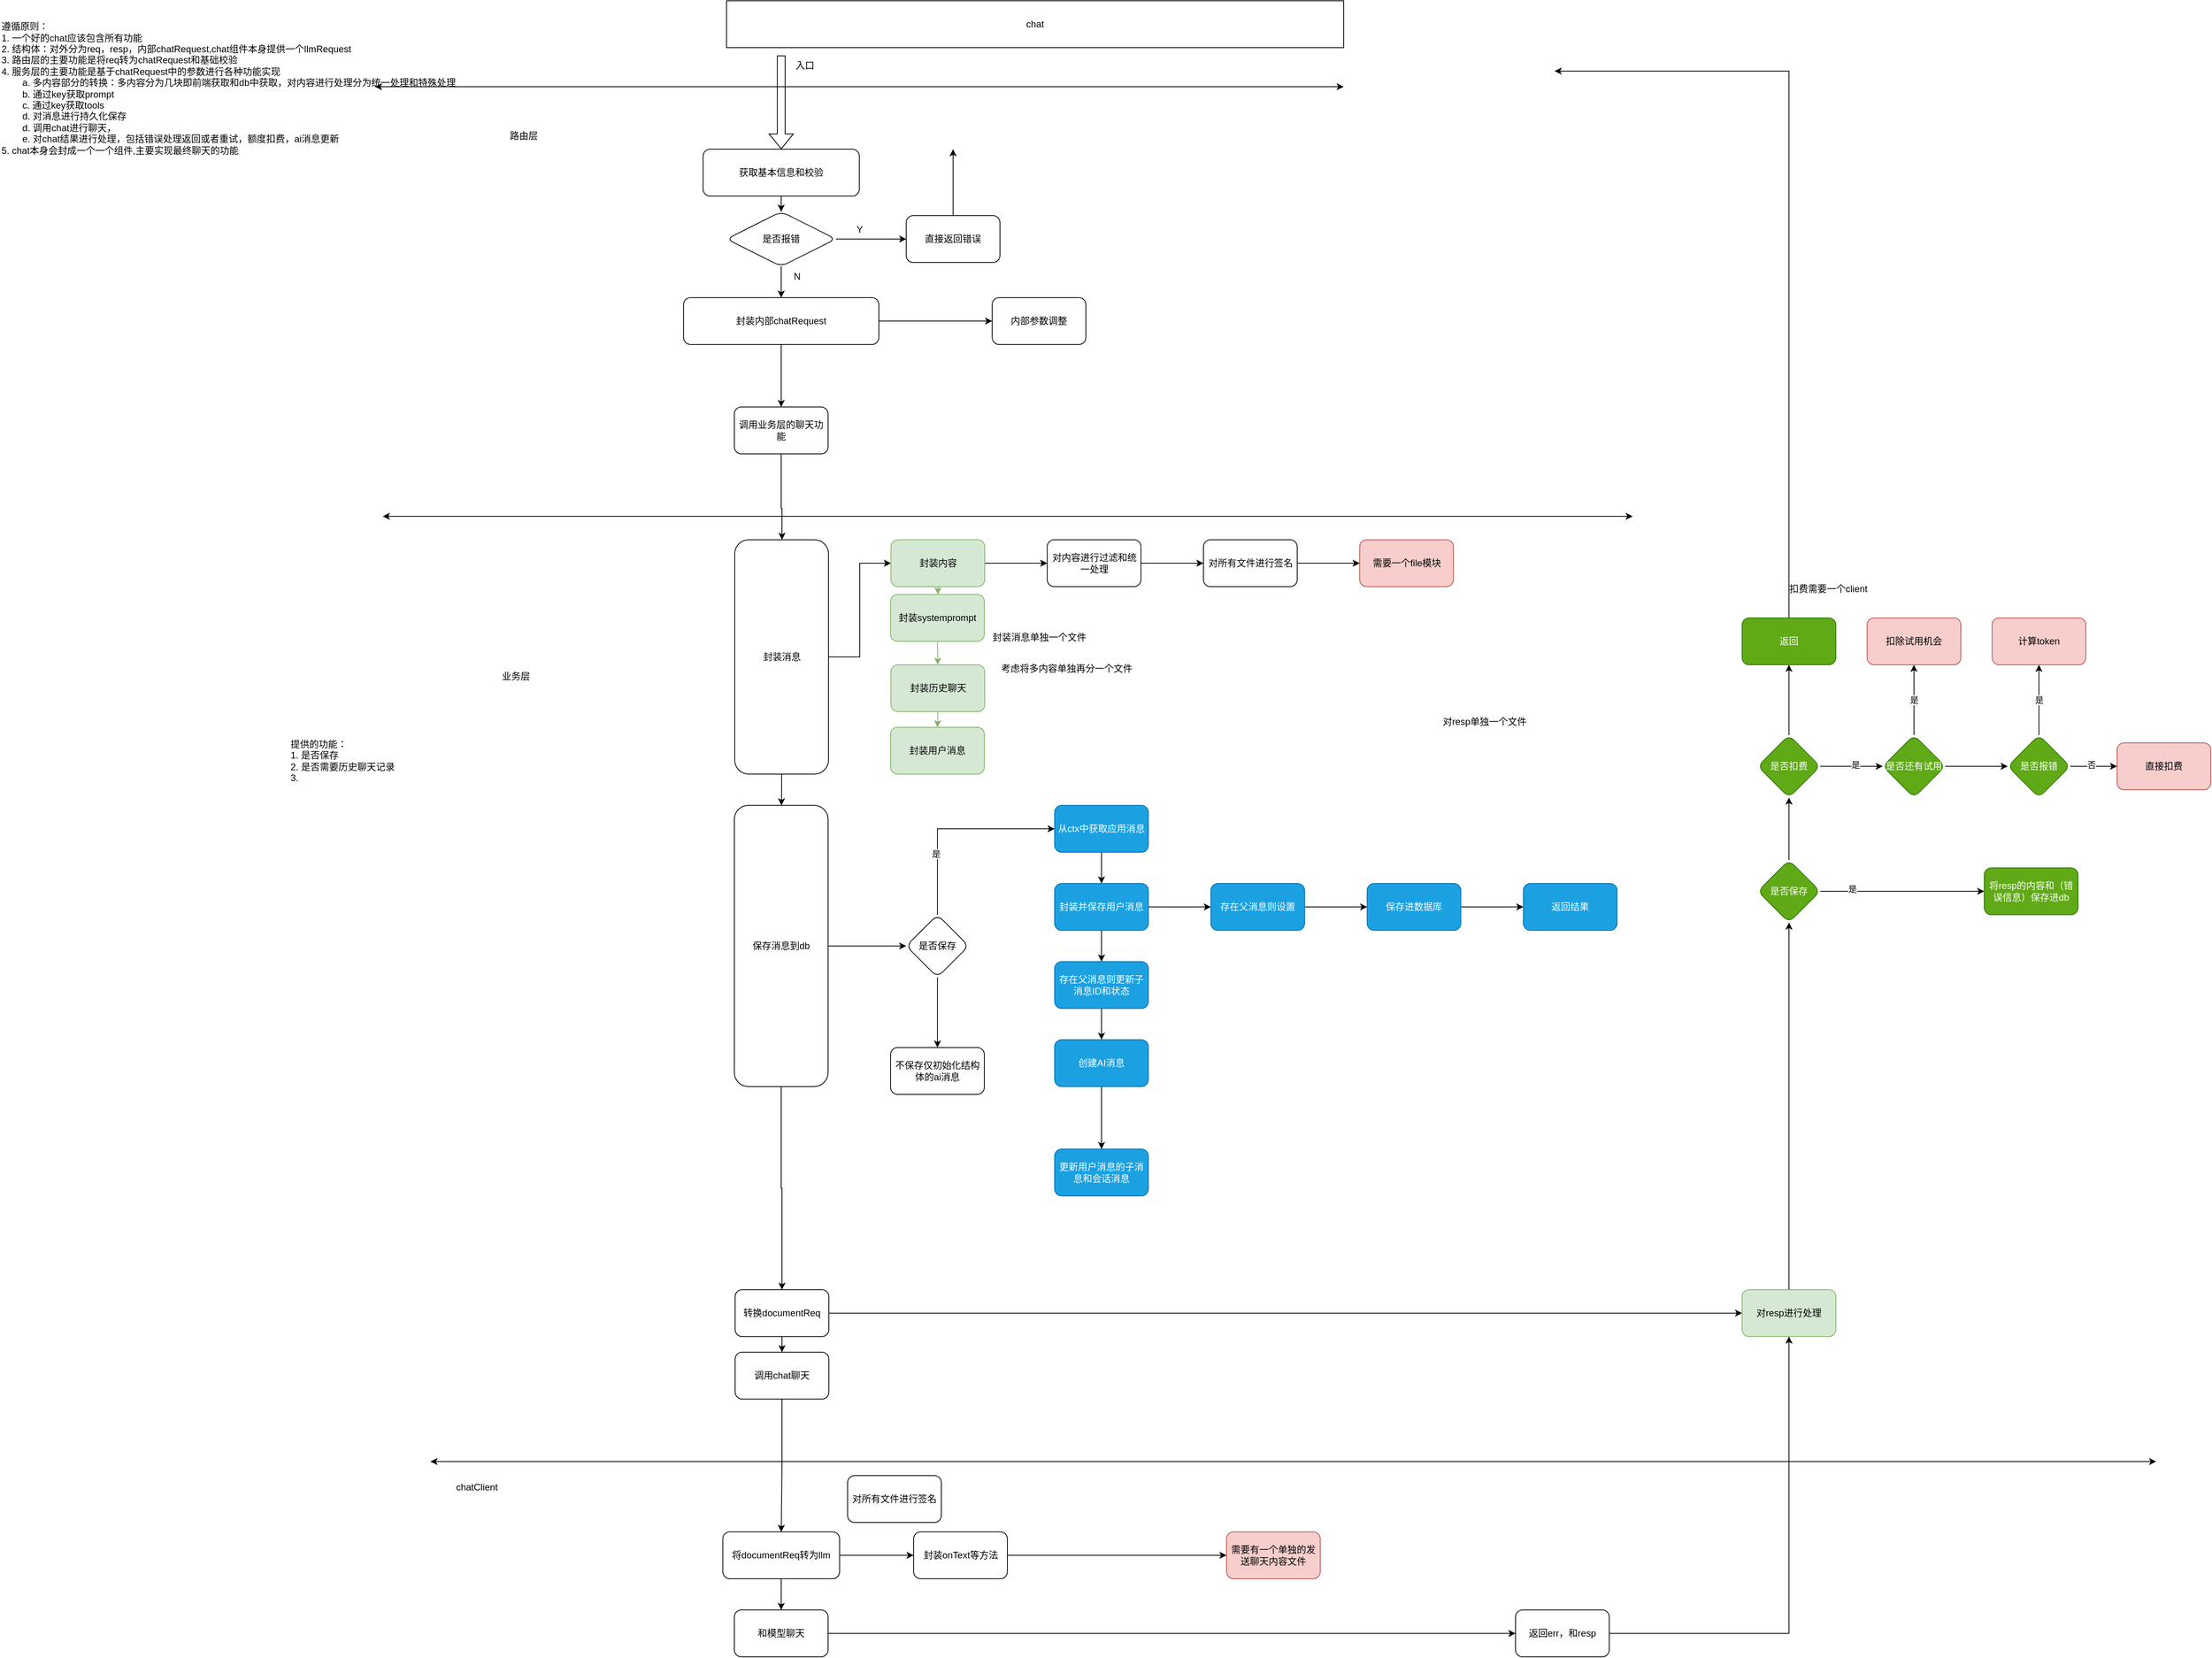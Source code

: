 <mxfile version="27.1.6">
  <diagram id="C5RBs43oDa-KdzZeNtuy" name="Page-1">
    <mxGraphModel dx="2852" dy="811" grid="1" gridSize="10" guides="1" tooltips="1" connect="1" arrows="1" fold="1" page="1" pageScale="1" pageWidth="827" pageHeight="1169" math="0" shadow="0">
      <root>
        <mxCell id="WIyWlLk6GJQsqaUBKTNV-0" />
        <mxCell id="WIyWlLk6GJQsqaUBKTNV-1" parent="WIyWlLk6GJQsqaUBKTNV-0" />
        <mxCell id="LP8oODeriV-j-1VuSuoN-0" value="chat" style="rounded=0;whiteSpace=wrap;html=1;" vertex="1" parent="WIyWlLk6GJQsqaUBKTNV-1">
          <mxGeometry x="20" y="130" width="790" height="60" as="geometry" />
        </mxCell>
        <mxCell id="LP8oODeriV-j-1VuSuoN-3" value="" style="shape=flexArrow;endArrow=classic;html=1;rounded=0;" edge="1" parent="WIyWlLk6GJQsqaUBKTNV-1">
          <mxGeometry width="50" height="50" relative="1" as="geometry">
            <mxPoint x="90" y="200" as="sourcePoint" />
            <mxPoint x="90" y="320" as="targetPoint" />
          </mxGeometry>
        </mxCell>
        <mxCell id="LP8oODeriV-j-1VuSuoN-4" value="" style="endArrow=classic;startArrow=classic;html=1;rounded=0;" edge="1" parent="WIyWlLk6GJQsqaUBKTNV-1">
          <mxGeometry width="50" height="50" relative="1" as="geometry">
            <mxPoint x="-430" y="240" as="sourcePoint" />
            <mxPoint x="810" y="240" as="targetPoint" />
            <Array as="points">
              <mxPoint x="420" y="240" />
            </Array>
          </mxGeometry>
        </mxCell>
        <mxCell id="LP8oODeriV-j-1VuSuoN-17" value="" style="edgeStyle=orthogonalEdgeStyle;rounded=0;orthogonalLoop=1;jettySize=auto;html=1;" edge="1" parent="WIyWlLk6GJQsqaUBKTNV-1" source="LP8oODeriV-j-1VuSuoN-5" target="LP8oODeriV-j-1VuSuoN-16">
          <mxGeometry relative="1" as="geometry" />
        </mxCell>
        <mxCell id="LP8oODeriV-j-1VuSuoN-5" value="获取基本信息和校验" style="rounded=1;whiteSpace=wrap;html=1;" vertex="1" parent="WIyWlLk6GJQsqaUBKTNV-1">
          <mxGeometry x="-10" y="320" width="200" height="60" as="geometry" />
        </mxCell>
        <mxCell id="LP8oODeriV-j-1VuSuoN-7" value="入口" style="text;html=1;align=center;verticalAlign=middle;resizable=0;points=[];autosize=1;strokeColor=none;fillColor=none;" vertex="1" parent="WIyWlLk6GJQsqaUBKTNV-1">
          <mxGeometry x="95" y="198" width="50" height="30" as="geometry" />
        </mxCell>
        <mxCell id="LP8oODeriV-j-1VuSuoN-8" value="路由层" style="text;html=1;align=center;verticalAlign=middle;resizable=0;points=[];autosize=1;strokeColor=none;fillColor=none;" vertex="1" parent="WIyWlLk6GJQsqaUBKTNV-1">
          <mxGeometry x="-270" y="288" width="60" height="30" as="geometry" />
        </mxCell>
        <mxCell id="LP8oODeriV-j-1VuSuoN-9" value="" style="endArrow=classic;startArrow=classic;html=1;rounded=0;" edge="1" parent="WIyWlLk6GJQsqaUBKTNV-1">
          <mxGeometry width="50" height="50" relative="1" as="geometry">
            <mxPoint x="-420" y="790" as="sourcePoint" />
            <mxPoint x="1180" y="790" as="targetPoint" />
            <Array as="points">
              <mxPoint x="790" y="790" />
            </Array>
          </mxGeometry>
        </mxCell>
        <mxCell id="LP8oODeriV-j-1VuSuoN-10" value="业务层" style="text;html=1;align=center;verticalAlign=middle;resizable=0;points=[];autosize=1;strokeColor=none;fillColor=none;" vertex="1" parent="WIyWlLk6GJQsqaUBKTNV-1">
          <mxGeometry x="-280" y="980" width="60" height="30" as="geometry" />
        </mxCell>
        <mxCell id="LP8oODeriV-j-1VuSuoN-11" value="遵循原则：&lt;div&gt;1. 一个好的chat应该包含所有功能&lt;/div&gt;&lt;div&gt;2. 结构体：对外分为req，resp，内部chatRequest,chat组件本身提供一个llmRequest&lt;/div&gt;&lt;div&gt;3. 路由层的主要功能是将req转为&lt;span style=&quot;background-color: transparent; color: light-dark(rgb(0, 0, 0), rgb(255, 255, 255));&quot;&gt;chatRequest和基础校验&lt;/span&gt;&lt;/div&gt;&lt;div&gt;&lt;span style=&quot;background-color: transparent; color: light-dark(rgb(0, 0, 0), rgb(255, 255, 255));&quot;&gt;4. 服务层的主要功能是基于&lt;/span&gt;&lt;span style=&quot;background-color: transparent; color: light-dark(rgb(0, 0, 0), rgb(255, 255, 255));&quot;&gt;chatRequest中的参数进行各种功能实现&lt;/span&gt;&lt;/div&gt;&lt;div&gt;&lt;span style=&quot;background-color: transparent; color: light-dark(rgb(0, 0, 0), rgb(255, 255, 255));&quot;&gt;&lt;span style=&quot;white-space: pre;&quot;&gt;&#x9;&lt;/span&gt;a. 多内容部分的转换：多内容分为几块即前端获取和db中获取，对内容进行处理分为统一处理和特殊处理&lt;br&gt;&lt;/span&gt;&lt;/div&gt;&lt;div&gt;&lt;span style=&quot;background-color: transparent; color: light-dark(rgb(0, 0, 0), rgb(255, 255, 255));&quot;&gt;&lt;span style=&quot;white-space: pre;&quot;&gt;&#x9;&lt;/span&gt;b. 通过key获取prompt&lt;/span&gt;&lt;/div&gt;&lt;div&gt;&lt;span style=&quot;background-color: transparent; color: light-dark(rgb(0, 0, 0), rgb(255, 255, 255));&quot;&gt;&lt;span style=&quot;white-space: pre;&quot;&gt;&lt;span style=&quot;white-space: pre;&quot;&gt;&#x9;&lt;/span&gt;c. 通过key获取tools&lt;/span&gt;&lt;/span&gt;&lt;/div&gt;&lt;div&gt;&lt;span style=&quot;background-color: transparent; color: light-dark(rgb(0, 0, 0), rgb(255, 255, 255));&quot;&gt;&lt;span style=&quot;white-space: pre;&quot;&gt;&lt;span style=&quot;white-space: pre;&quot;&gt;&#x9;&lt;/span&gt;d. 对消息进行持久化保存&lt;br&gt;&lt;/span&gt;&lt;/span&gt;&lt;/div&gt;&lt;div&gt;&lt;span style=&quot;background-color: transparent; color: light-dark(rgb(0, 0, 0), rgb(255, 255, 255));&quot;&gt;&lt;span style=&quot;white-space: pre;&quot;&gt;&lt;span style=&quot;white-space: pre;&quot;&gt;&#x9;&lt;/span&gt;d. 调用chat进行聊天，&lt;br&gt;&lt;/span&gt;&lt;span style=&quot;white-space: pre;&quot;&gt;&#x9;&lt;/span&gt;e. 对chat结果进行处理，包括错误处理返回或者重试，额度扣费，ai消息更新&lt;br&gt;&lt;/span&gt;&lt;/div&gt;&lt;div&gt;&lt;span style=&quot;background-color: transparent; color: light-dark(rgb(0, 0, 0), rgb(255, 255, 255));&quot;&gt;5.&amp;nbsp;&lt;/span&gt;&lt;span style=&quot;background-color: transparent; color: light-dark(rgb(0, 0, 0), rgb(255, 255, 255));&quot;&gt;chat本身会封成一个一个组件,主要实现最终聊天的功能&lt;/span&gt;&lt;/div&gt;&lt;div&gt;&lt;span style=&quot;background-color: transparent; color: light-dark(rgb(0, 0, 0), rgb(255, 255, 255));&quot;&gt;&lt;span style=&quot;white-space: pre;&quot;&gt;&#x9;&lt;/span&gt;&lt;br&gt;&lt;/span&gt;&lt;/div&gt;&lt;div&gt;&lt;span style=&quot;background-color: transparent; color: light-dark(rgb(0, 0, 0), rgb(255, 255, 255));&quot;&gt;&lt;br&gt;&lt;/span&gt;&lt;/div&gt;&lt;div&gt;&lt;span style=&quot;background-color: transparent; color: light-dark(rgb(0, 0, 0), rgb(255, 255, 255));&quot;&gt;&lt;br&gt;&lt;/span&gt;&lt;/div&gt;&lt;div&gt;&lt;span style=&quot;background-color: transparent; color: light-dark(rgb(0, 0, 0), rgb(255, 255, 255));&quot;&gt;&lt;br&gt;&lt;/span&gt;&lt;/div&gt;&lt;div&gt;&lt;span style=&quot;background-color: transparent; color: light-dark(rgb(0, 0, 0), rgb(255, 255, 255));&quot;&gt;&lt;br&gt;&lt;/span&gt;&lt;/div&gt;&lt;div&gt;&lt;span style=&quot;background-color: transparent; color: light-dark(rgb(0, 0, 0), rgb(255, 255, 255));&quot;&gt;&lt;br&gt;&lt;/span&gt;&lt;/div&gt;&lt;div&gt;&lt;br&gt;&lt;/div&gt;&lt;div&gt;&lt;br&gt;&lt;/div&gt;&lt;div&gt;&lt;br&gt;&lt;/div&gt;&lt;div&gt;&lt;br&gt;&lt;/div&gt;&lt;div&gt;&lt;br&gt;&lt;/div&gt;&lt;div&gt;&lt;br&gt;&lt;/div&gt;&lt;div&gt;&lt;br&gt;&lt;/div&gt;&lt;div&gt;&lt;br&gt;&lt;/div&gt;&lt;div&gt;&lt;br&gt;&lt;/div&gt;" style="text;html=1;align=left;verticalAlign=middle;resizable=0;points=[];autosize=1;strokeColor=none;fillColor=none;" vertex="1" parent="WIyWlLk6GJQsqaUBKTNV-1">
          <mxGeometry x="-910" y="150" width="600" height="400" as="geometry" />
        </mxCell>
        <mxCell id="LP8oODeriV-j-1VuSuoN-27" value="" style="edgeStyle=orthogonalEdgeStyle;rounded=0;orthogonalLoop=1;jettySize=auto;html=1;" edge="1" parent="WIyWlLk6GJQsqaUBKTNV-1" source="LP8oODeriV-j-1VuSuoN-12" target="LP8oODeriV-j-1VuSuoN-26">
          <mxGeometry relative="1" as="geometry" />
        </mxCell>
        <mxCell id="LP8oODeriV-j-1VuSuoN-168" value="" style="edgeStyle=orthogonalEdgeStyle;rounded=0;orthogonalLoop=1;jettySize=auto;html=1;" edge="1" parent="WIyWlLk6GJQsqaUBKTNV-1" source="LP8oODeriV-j-1VuSuoN-12" target="LP8oODeriV-j-1VuSuoN-167">
          <mxGeometry relative="1" as="geometry" />
        </mxCell>
        <mxCell id="LP8oODeriV-j-1VuSuoN-12" value="封装&lt;span style=&quot;text-align: left; text-wrap-mode: nowrap;&quot;&gt;内部chatRequest&lt;/span&gt;" style="whiteSpace=wrap;html=1;rounded=1;" vertex="1" parent="WIyWlLk6GJQsqaUBKTNV-1">
          <mxGeometry x="-35" y="510" width="250" height="60" as="geometry" />
        </mxCell>
        <mxCell id="LP8oODeriV-j-1VuSuoN-18" value="" style="edgeStyle=orthogonalEdgeStyle;rounded=0;orthogonalLoop=1;jettySize=auto;html=1;" edge="1" parent="WIyWlLk6GJQsqaUBKTNV-1" source="LP8oODeriV-j-1VuSuoN-16" target="LP8oODeriV-j-1VuSuoN-12">
          <mxGeometry relative="1" as="geometry" />
        </mxCell>
        <mxCell id="LP8oODeriV-j-1VuSuoN-21" value="" style="edgeStyle=orthogonalEdgeStyle;rounded=0;orthogonalLoop=1;jettySize=auto;html=1;" edge="1" parent="WIyWlLk6GJQsqaUBKTNV-1" source="LP8oODeriV-j-1VuSuoN-16" target="LP8oODeriV-j-1VuSuoN-20">
          <mxGeometry relative="1" as="geometry" />
        </mxCell>
        <mxCell id="LP8oODeriV-j-1VuSuoN-16" value="是否报错" style="rhombus;whiteSpace=wrap;html=1;rounded=1;" vertex="1" parent="WIyWlLk6GJQsqaUBKTNV-1">
          <mxGeometry x="20" y="400" width="140" height="70" as="geometry" />
        </mxCell>
        <mxCell id="LP8oODeriV-j-1VuSuoN-19" value="N" style="text;html=1;align=center;verticalAlign=middle;resizable=0;points=[];autosize=1;strokeColor=none;fillColor=none;" vertex="1" parent="WIyWlLk6GJQsqaUBKTNV-1">
          <mxGeometry x="95" y="468" width="30" height="30" as="geometry" />
        </mxCell>
        <mxCell id="LP8oODeriV-j-1VuSuoN-24" style="edgeStyle=orthogonalEdgeStyle;rounded=0;orthogonalLoop=1;jettySize=auto;html=1;exitX=0.5;exitY=0;exitDx=0;exitDy=0;" edge="1" parent="WIyWlLk6GJQsqaUBKTNV-1" source="LP8oODeriV-j-1VuSuoN-20">
          <mxGeometry relative="1" as="geometry">
            <mxPoint x="310" y="320" as="targetPoint" />
          </mxGeometry>
        </mxCell>
        <mxCell id="LP8oODeriV-j-1VuSuoN-20" value="直接返回错误" style="whiteSpace=wrap;html=1;rounded=1;" vertex="1" parent="WIyWlLk6GJQsqaUBKTNV-1">
          <mxGeometry x="250" y="405" width="120" height="60" as="geometry" />
        </mxCell>
        <mxCell id="LP8oODeriV-j-1VuSuoN-22" value="Y" style="text;html=1;align=center;verticalAlign=middle;resizable=0;points=[];autosize=1;strokeColor=none;fillColor=none;" vertex="1" parent="WIyWlLk6GJQsqaUBKTNV-1">
          <mxGeometry x="175" y="408" width="30" height="30" as="geometry" />
        </mxCell>
        <mxCell id="LP8oODeriV-j-1VuSuoN-28" style="edgeStyle=orthogonalEdgeStyle;rounded=0;orthogonalLoop=1;jettySize=auto;html=1;exitX=0.5;exitY=1;exitDx=0;exitDy=0;" edge="1" parent="WIyWlLk6GJQsqaUBKTNV-1" source="LP8oODeriV-j-1VuSuoN-26">
          <mxGeometry relative="1" as="geometry">
            <mxPoint x="91" y="820" as="targetPoint" />
            <Array as="points">
              <mxPoint x="90" y="780" />
              <mxPoint x="91" y="780" />
            </Array>
          </mxGeometry>
        </mxCell>
        <mxCell id="LP8oODeriV-j-1VuSuoN-26" value="调用业务层的聊天功能" style="whiteSpace=wrap;html=1;rounded=1;" vertex="1" parent="WIyWlLk6GJQsqaUBKTNV-1">
          <mxGeometry x="30" y="650" width="120" height="60" as="geometry" />
        </mxCell>
        <mxCell id="LP8oODeriV-j-1VuSuoN-49" value="" style="edgeStyle=orthogonalEdgeStyle;rounded=0;orthogonalLoop=1;jettySize=auto;html=1;" edge="1" parent="WIyWlLk6GJQsqaUBKTNV-1" source="LP8oODeriV-j-1VuSuoN-29" target="LP8oODeriV-j-1VuSuoN-48">
          <mxGeometry relative="1" as="geometry" />
        </mxCell>
        <mxCell id="LP8oODeriV-j-1VuSuoN-77" style="edgeStyle=orthogonalEdgeStyle;rounded=0;orthogonalLoop=1;jettySize=auto;html=1;exitX=0.5;exitY=1;exitDx=0;exitDy=0;" edge="1" parent="WIyWlLk6GJQsqaUBKTNV-1" source="LP8oODeriV-j-1VuSuoN-29">
          <mxGeometry relative="1" as="geometry">
            <mxPoint x="90.333" y="1160" as="targetPoint" />
          </mxGeometry>
        </mxCell>
        <mxCell id="LP8oODeriV-j-1VuSuoN-29" value="封装消息" style="rounded=1;whiteSpace=wrap;html=1;" vertex="1" parent="WIyWlLk6GJQsqaUBKTNV-1">
          <mxGeometry x="30.5" y="820" width="120" height="300" as="geometry" />
        </mxCell>
        <mxCell id="LP8oODeriV-j-1VuSuoN-33" value="封装用户消息" style="whiteSpace=wrap;html=1;rounded=1;fillColor=#d5e8d4;strokeColor=#82b366;" vertex="1" parent="WIyWlLk6GJQsqaUBKTNV-1">
          <mxGeometry x="230.0" y="1060.0" width="120" height="60" as="geometry" />
        </mxCell>
        <mxCell id="LP8oODeriV-j-1VuSuoN-52" style="edgeStyle=orthogonalEdgeStyle;rounded=0;orthogonalLoop=1;jettySize=auto;html=1;exitX=0.5;exitY=1;exitDx=0;exitDy=0;entryX=0.5;entryY=0;entryDx=0;entryDy=0;fillColor=#d5e8d4;strokeColor=#82b366;" edge="1" parent="WIyWlLk6GJQsqaUBKTNV-1" source="LP8oODeriV-j-1VuSuoN-39" target="LP8oODeriV-j-1VuSuoN-31">
          <mxGeometry relative="1" as="geometry" />
        </mxCell>
        <mxCell id="LP8oODeriV-j-1VuSuoN-39" value="封装systemprompt" style="whiteSpace=wrap;html=1;rounded=1;fillColor=#d5e8d4;strokeColor=#82b366;" vertex="1" parent="WIyWlLk6GJQsqaUBKTNV-1">
          <mxGeometry x="230.0" y="890.0" width="120" height="60" as="geometry" />
        </mxCell>
        <mxCell id="LP8oODeriV-j-1VuSuoN-51" style="edgeStyle=orthogonalEdgeStyle;rounded=0;orthogonalLoop=1;jettySize=auto;html=1;exitX=0.5;exitY=1;exitDx=0;exitDy=0;entryX=0.5;entryY=0;entryDx=0;entryDy=0;fillColor=#d5e8d4;strokeColor=#82b366;" edge="1" parent="WIyWlLk6GJQsqaUBKTNV-1" source="LP8oODeriV-j-1VuSuoN-31" target="LP8oODeriV-j-1VuSuoN-33">
          <mxGeometry relative="1" as="geometry" />
        </mxCell>
        <mxCell id="LP8oODeriV-j-1VuSuoN-31" value="封装历史聊天" style="whiteSpace=wrap;html=1;rounded=1;fillColor=#d5e8d4;strokeColor=#82b366;" vertex="1" parent="WIyWlLk6GJQsqaUBKTNV-1">
          <mxGeometry x="230.5" y="980.0" width="120" height="60" as="geometry" />
        </mxCell>
        <mxCell id="LP8oODeriV-j-1VuSuoN-55" value="" style="edgeStyle=orthogonalEdgeStyle;rounded=0;orthogonalLoop=1;jettySize=auto;html=1;" edge="1" parent="WIyWlLk6GJQsqaUBKTNV-1" source="LP8oODeriV-j-1VuSuoN-48" target="LP8oODeriV-j-1VuSuoN-54">
          <mxGeometry relative="1" as="geometry" />
        </mxCell>
        <mxCell id="LP8oODeriV-j-1VuSuoN-58" style="edgeStyle=orthogonalEdgeStyle;rounded=0;orthogonalLoop=1;jettySize=auto;html=1;exitX=0.5;exitY=1;exitDx=0;exitDy=0;fillColor=#d5e8d4;strokeColor=#82b366;" edge="1" parent="WIyWlLk6GJQsqaUBKTNV-1" source="LP8oODeriV-j-1VuSuoN-48">
          <mxGeometry relative="1" as="geometry">
            <mxPoint x="290.842" y="890" as="targetPoint" />
          </mxGeometry>
        </mxCell>
        <mxCell id="LP8oODeriV-j-1VuSuoN-48" value="封装内容" style="whiteSpace=wrap;html=1;rounded=1;fillColor=#d5e8d4;strokeColor=#82b366;" vertex="1" parent="WIyWlLk6GJQsqaUBKTNV-1">
          <mxGeometry x="230.5" y="820.0" width="120" height="60" as="geometry" />
        </mxCell>
        <mxCell id="LP8oODeriV-j-1VuSuoN-86" value="" style="edgeStyle=orthogonalEdgeStyle;rounded=0;orthogonalLoop=1;jettySize=auto;html=1;" edge="1" parent="WIyWlLk6GJQsqaUBKTNV-1" source="LP8oODeriV-j-1VuSuoN-54" target="LP8oODeriV-j-1VuSuoN-85">
          <mxGeometry relative="1" as="geometry" />
        </mxCell>
        <mxCell id="LP8oODeriV-j-1VuSuoN-54" value="对内容进行过滤和统一处理" style="whiteSpace=wrap;html=1;rounded=1;" vertex="1" parent="WIyWlLk6GJQsqaUBKTNV-1">
          <mxGeometry x="430.5" y="820.0" width="120" height="60" as="geometry" />
        </mxCell>
        <mxCell id="LP8oODeriV-j-1VuSuoN-72" value="" style="edgeStyle=orthogonalEdgeStyle;rounded=0;orthogonalLoop=1;jettySize=auto;html=1;" edge="1" parent="WIyWlLk6GJQsqaUBKTNV-1" source="LP8oODeriV-j-1VuSuoN-59" target="LP8oODeriV-j-1VuSuoN-71">
          <mxGeometry relative="1" as="geometry" />
        </mxCell>
        <mxCell id="LP8oODeriV-j-1VuSuoN-59" value="调用chat聊天" style="whiteSpace=wrap;html=1;rounded=1;" vertex="1" parent="WIyWlLk6GJQsqaUBKTNV-1">
          <mxGeometry x="31" y="1860" width="120" height="60" as="geometry" />
        </mxCell>
        <mxCell id="LP8oODeriV-j-1VuSuoN-61" value="" style="endArrow=classic;startArrow=classic;html=1;rounded=0;" edge="1" parent="WIyWlLk6GJQsqaUBKTNV-1">
          <mxGeometry width="50" height="50" relative="1" as="geometry">
            <mxPoint x="-359" y="2000" as="sourcePoint" />
            <mxPoint x="1850" y="2000" as="targetPoint" />
            <Array as="points">
              <mxPoint x="851" y="2000" />
            </Array>
          </mxGeometry>
        </mxCell>
        <mxCell id="LP8oODeriV-j-1VuSuoN-62" value="chatClient" style="text;html=1;align=center;verticalAlign=middle;resizable=0;points=[];autosize=1;strokeColor=none;fillColor=none;" vertex="1" parent="WIyWlLk6GJQsqaUBKTNV-1">
          <mxGeometry x="-340" y="2018" width="80" height="30" as="geometry" />
        </mxCell>
        <mxCell id="LP8oODeriV-j-1VuSuoN-69" style="edgeStyle=orthogonalEdgeStyle;rounded=0;orthogonalLoop=1;jettySize=auto;html=1;exitX=0.5;exitY=1;exitDx=0;exitDy=0;entryX=0.5;entryY=0;entryDx=0;entryDy=0;" edge="1" parent="WIyWlLk6GJQsqaUBKTNV-1" source="LP8oODeriV-j-1VuSuoN-63" target="LP8oODeriV-j-1VuSuoN-59">
          <mxGeometry relative="1" as="geometry" />
        </mxCell>
        <mxCell id="LP8oODeriV-j-1VuSuoN-144" style="edgeStyle=orthogonalEdgeStyle;rounded=0;orthogonalLoop=1;jettySize=auto;html=1;exitX=1;exitY=0.5;exitDx=0;exitDy=0;entryX=0;entryY=0.5;entryDx=0;entryDy=0;" edge="1" parent="WIyWlLk6GJQsqaUBKTNV-1" source="LP8oODeriV-j-1VuSuoN-63" target="LP8oODeriV-j-1VuSuoN-97">
          <mxGeometry relative="1" as="geometry" />
        </mxCell>
        <mxCell id="LP8oODeriV-j-1VuSuoN-63" value="转换documentReq" style="whiteSpace=wrap;html=1;rounded=1;" vertex="1" parent="WIyWlLk6GJQsqaUBKTNV-1">
          <mxGeometry x="31" y="1780" width="120" height="60" as="geometry" />
        </mxCell>
        <mxCell id="LP8oODeriV-j-1VuSuoN-73" style="edgeStyle=orthogonalEdgeStyle;rounded=0;orthogonalLoop=1;jettySize=auto;html=1;exitX=0.5;exitY=1;exitDx=0;exitDy=0;" edge="1" parent="WIyWlLk6GJQsqaUBKTNV-1" source="LP8oODeriV-j-1VuSuoN-71" target="LP8oODeriV-j-1VuSuoN-80">
          <mxGeometry relative="1" as="geometry">
            <mxPoint x="90" y="2220" as="targetPoint" />
          </mxGeometry>
        </mxCell>
        <mxCell id="LP8oODeriV-j-1VuSuoN-82" value="" style="edgeStyle=orthogonalEdgeStyle;rounded=0;orthogonalLoop=1;jettySize=auto;html=1;" edge="1" parent="WIyWlLk6GJQsqaUBKTNV-1" source="LP8oODeriV-j-1VuSuoN-71" target="LP8oODeriV-j-1VuSuoN-81">
          <mxGeometry relative="1" as="geometry" />
        </mxCell>
        <mxCell id="LP8oODeriV-j-1VuSuoN-71" value="将documentReq转为llm" style="whiteSpace=wrap;html=1;rounded=1;" vertex="1" parent="WIyWlLk6GJQsqaUBKTNV-1">
          <mxGeometry x="15.25" y="2090" width="149.5" height="60" as="geometry" />
        </mxCell>
        <mxCell id="LP8oODeriV-j-1VuSuoN-79" style="edgeStyle=orthogonalEdgeStyle;rounded=0;orthogonalLoop=1;jettySize=auto;html=1;exitX=0.5;exitY=1;exitDx=0;exitDy=0;" edge="1" parent="WIyWlLk6GJQsqaUBKTNV-1" source="LP8oODeriV-j-1VuSuoN-78" target="LP8oODeriV-j-1VuSuoN-63">
          <mxGeometry relative="1" as="geometry" />
        </mxCell>
        <mxCell id="LP8oODeriV-j-1VuSuoN-159" value="" style="edgeStyle=orthogonalEdgeStyle;rounded=0;orthogonalLoop=1;jettySize=auto;html=1;" edge="1" parent="WIyWlLk6GJQsqaUBKTNV-1" source="LP8oODeriV-j-1VuSuoN-78" target="LP8oODeriV-j-1VuSuoN-158">
          <mxGeometry relative="1" as="geometry" />
        </mxCell>
        <mxCell id="LP8oODeriV-j-1VuSuoN-78" value="保存消息到db" style="rounded=1;whiteSpace=wrap;html=1;" vertex="1" parent="WIyWlLk6GJQsqaUBKTNV-1">
          <mxGeometry x="30" y="1160" width="120" height="360" as="geometry" />
        </mxCell>
        <mxCell id="LP8oODeriV-j-1VuSuoN-96" value="" style="edgeStyle=orthogonalEdgeStyle;rounded=0;orthogonalLoop=1;jettySize=auto;html=1;" edge="1" parent="WIyWlLk6GJQsqaUBKTNV-1" source="LP8oODeriV-j-1VuSuoN-80" target="LP8oODeriV-j-1VuSuoN-95">
          <mxGeometry relative="1" as="geometry" />
        </mxCell>
        <mxCell id="LP8oODeriV-j-1VuSuoN-80" value="和模型聊天" style="rounded=1;whiteSpace=wrap;html=1;" vertex="1" parent="WIyWlLk6GJQsqaUBKTNV-1">
          <mxGeometry x="30" y="2190" width="120" height="60" as="geometry" />
        </mxCell>
        <mxCell id="LP8oODeriV-j-1VuSuoN-84" value="" style="edgeStyle=orthogonalEdgeStyle;rounded=0;orthogonalLoop=1;jettySize=auto;html=1;" edge="1" parent="WIyWlLk6GJQsqaUBKTNV-1" source="LP8oODeriV-j-1VuSuoN-81" target="LP8oODeriV-j-1VuSuoN-83">
          <mxGeometry relative="1" as="geometry" />
        </mxCell>
        <mxCell id="LP8oODeriV-j-1VuSuoN-81" value="封装onText等方法" style="whiteSpace=wrap;html=1;rounded=1;" vertex="1" parent="WIyWlLk6GJQsqaUBKTNV-1">
          <mxGeometry x="259.5" y="2090" width="120" height="60" as="geometry" />
        </mxCell>
        <mxCell id="LP8oODeriV-j-1VuSuoN-83" value="需要有一个单独的发送聊天内容文件" style="whiteSpace=wrap;html=1;rounded=1;fillColor=#f8cecc;strokeColor=#b85450;" vertex="1" parent="WIyWlLk6GJQsqaUBKTNV-1">
          <mxGeometry x="660" y="2090" width="120" height="60" as="geometry" />
        </mxCell>
        <mxCell id="LP8oODeriV-j-1VuSuoN-88" value="" style="edgeStyle=orthogonalEdgeStyle;rounded=0;orthogonalLoop=1;jettySize=auto;html=1;" edge="1" parent="WIyWlLk6GJQsqaUBKTNV-1" source="LP8oODeriV-j-1VuSuoN-85" target="LP8oODeriV-j-1VuSuoN-87">
          <mxGeometry relative="1" as="geometry" />
        </mxCell>
        <mxCell id="LP8oODeriV-j-1VuSuoN-85" value="对所有文件进行签名" style="whiteSpace=wrap;html=1;rounded=1;" vertex="1" parent="WIyWlLk6GJQsqaUBKTNV-1">
          <mxGeometry x="630.5" y="820.0" width="120" height="60" as="geometry" />
        </mxCell>
        <mxCell id="LP8oODeriV-j-1VuSuoN-87" value="需要一个file模块" style="whiteSpace=wrap;html=1;rounded=1;fillColor=#f8cecc;strokeColor=#b85450;" vertex="1" parent="WIyWlLk6GJQsqaUBKTNV-1">
          <mxGeometry x="830.5" y="820.0" width="120" height="60" as="geometry" />
        </mxCell>
        <mxCell id="LP8oODeriV-j-1VuSuoN-91" value="封装消息单独一个文件" style="text;html=1;align=center;verticalAlign=middle;resizable=0;points=[];autosize=1;strokeColor=none;fillColor=none;" vertex="1" parent="WIyWlLk6GJQsqaUBKTNV-1">
          <mxGeometry x="350" y="930" width="140" height="30" as="geometry" />
        </mxCell>
        <mxCell id="LP8oODeriV-j-1VuSuoN-147" value="" style="edgeStyle=orthogonalEdgeStyle;rounded=0;orthogonalLoop=1;jettySize=auto;html=1;" edge="1" parent="WIyWlLk6GJQsqaUBKTNV-1" source="LP8oODeriV-j-1VuSuoN-92" target="LP8oODeriV-j-1VuSuoN-146">
          <mxGeometry relative="1" as="geometry" />
        </mxCell>
        <mxCell id="LP8oODeriV-j-1VuSuoN-92" value="从ctx中获取应用消息" style="whiteSpace=wrap;html=1;fillColor=#1ba1e2;strokeColor=#006EAF;rounded=1;fontColor=#ffffff;" vertex="1" parent="WIyWlLk6GJQsqaUBKTNV-1">
          <mxGeometry x="440" y="1160" width="120" height="60" as="geometry" />
        </mxCell>
        <mxCell id="LP8oODeriV-j-1VuSuoN-94" value="提供的功能：&lt;div&gt;1. 是否保存&lt;/div&gt;&lt;div&gt;2. 是否需要历史聊天记录&lt;/div&gt;&lt;div&gt;3.&amp;nbsp;&lt;/div&gt;" style="text;html=1;align=left;verticalAlign=middle;resizable=0;points=[];autosize=1;strokeColor=none;fillColor=none;" vertex="1" parent="WIyWlLk6GJQsqaUBKTNV-1">
          <mxGeometry x="-540" y="1068" width="160" height="70" as="geometry" />
        </mxCell>
        <mxCell id="LP8oODeriV-j-1VuSuoN-98" value="" style="edgeStyle=orthogonalEdgeStyle;rounded=0;orthogonalLoop=1;jettySize=auto;html=1;" edge="1" parent="WIyWlLk6GJQsqaUBKTNV-1" source="LP8oODeriV-j-1VuSuoN-95" target="LP8oODeriV-j-1VuSuoN-97">
          <mxGeometry relative="1" as="geometry" />
        </mxCell>
        <mxCell id="LP8oODeriV-j-1VuSuoN-95" value="返回err，和resp" style="whiteSpace=wrap;html=1;rounded=1;" vertex="1" parent="WIyWlLk6GJQsqaUBKTNV-1">
          <mxGeometry x="1030" y="2190" width="120" height="60" as="geometry" />
        </mxCell>
        <mxCell id="LP8oODeriV-j-1VuSuoN-111" value="" style="edgeStyle=orthogonalEdgeStyle;rounded=0;orthogonalLoop=1;jettySize=auto;html=1;" edge="1" parent="WIyWlLk6GJQsqaUBKTNV-1" source="LP8oODeriV-j-1VuSuoN-97" target="LP8oODeriV-j-1VuSuoN-110">
          <mxGeometry relative="1" as="geometry" />
        </mxCell>
        <mxCell id="LP8oODeriV-j-1VuSuoN-97" value="对resp进行处理" style="whiteSpace=wrap;html=1;rounded=1;fillColor=#d5e8d4;strokeColor=#82b366;" vertex="1" parent="WIyWlLk6GJQsqaUBKTNV-1">
          <mxGeometry x="1320" y="1780" width="120" height="60" as="geometry" />
        </mxCell>
        <mxCell id="LP8oODeriV-j-1VuSuoN-101" value="将resp的内容和（错误信息）保存进db" style="whiteSpace=wrap;html=1;rounded=1;fillColor=#60a917;strokeColor=#2D7600;fontColor=#ffffff;" vertex="1" parent="WIyWlLk6GJQsqaUBKTNV-1">
          <mxGeometry x="1630" y="1240" width="120" height="60" as="geometry" />
        </mxCell>
        <mxCell id="LP8oODeriV-j-1VuSuoN-113" value="" style="edgeStyle=orthogonalEdgeStyle;rounded=0;orthogonalLoop=1;jettySize=auto;html=1;entryX=0;entryY=0.5;entryDx=0;entryDy=0;" edge="1" parent="WIyWlLk6GJQsqaUBKTNV-1" source="LP8oODeriV-j-1VuSuoN-110" target="LP8oODeriV-j-1VuSuoN-101">
          <mxGeometry relative="1" as="geometry">
            <mxPoint x="1480" y="1270" as="targetPoint" />
          </mxGeometry>
        </mxCell>
        <mxCell id="LP8oODeriV-j-1VuSuoN-121" value="是" style="edgeLabel;html=1;align=center;verticalAlign=middle;resizable=0;points=[];" vertex="1" connectable="0" parent="LP8oODeriV-j-1VuSuoN-113">
          <mxGeometry x="-0.616" y="3" relative="1" as="geometry">
            <mxPoint as="offset" />
          </mxGeometry>
        </mxCell>
        <mxCell id="LP8oODeriV-j-1VuSuoN-117" value="" style="edgeStyle=orthogonalEdgeStyle;rounded=0;orthogonalLoop=1;jettySize=auto;html=1;" edge="1" parent="WIyWlLk6GJQsqaUBKTNV-1" source="LP8oODeriV-j-1VuSuoN-110" target="LP8oODeriV-j-1VuSuoN-116">
          <mxGeometry relative="1" as="geometry" />
        </mxCell>
        <mxCell id="LP8oODeriV-j-1VuSuoN-110" value="是否保存" style="rhombus;whiteSpace=wrap;html=1;rounded=1;fillColor=#60a917;strokeColor=#2D7600;fontColor=#ffffff;" vertex="1" parent="WIyWlLk6GJQsqaUBKTNV-1">
          <mxGeometry x="1340" y="1230" width="80" height="80" as="geometry" />
        </mxCell>
        <mxCell id="LP8oODeriV-j-1VuSuoN-119" value="" style="edgeStyle=orthogonalEdgeStyle;rounded=0;orthogonalLoop=1;jettySize=auto;html=1;" edge="1" parent="WIyWlLk6GJQsqaUBKTNV-1" source="LP8oODeriV-j-1VuSuoN-116" target="LP8oODeriV-j-1VuSuoN-118">
          <mxGeometry relative="1" as="geometry" />
        </mxCell>
        <mxCell id="LP8oODeriV-j-1VuSuoN-120" value="是" style="edgeLabel;html=1;align=center;verticalAlign=middle;resizable=0;points=[];" vertex="1" connectable="0" parent="LP8oODeriV-j-1VuSuoN-119">
          <mxGeometry x="0.113" y="2" relative="1" as="geometry">
            <mxPoint as="offset" />
          </mxGeometry>
        </mxCell>
        <mxCell id="LP8oODeriV-j-1VuSuoN-141" value="" style="edgeStyle=orthogonalEdgeStyle;rounded=0;orthogonalLoop=1;jettySize=auto;html=1;" edge="1" parent="WIyWlLk6GJQsqaUBKTNV-1" source="LP8oODeriV-j-1VuSuoN-116" target="LP8oODeriV-j-1VuSuoN-140">
          <mxGeometry relative="1" as="geometry" />
        </mxCell>
        <mxCell id="LP8oODeriV-j-1VuSuoN-116" value="是否扣费" style="rhombus;whiteSpace=wrap;html=1;rounded=1;fillColor=#60a917;strokeColor=#2D7600;fontColor=#ffffff;" vertex="1" parent="WIyWlLk6GJQsqaUBKTNV-1">
          <mxGeometry x="1340" y="1070" width="80" height="80" as="geometry" />
        </mxCell>
        <mxCell id="LP8oODeriV-j-1VuSuoN-131" value="是" style="edgeStyle=orthogonalEdgeStyle;rounded=0;orthogonalLoop=1;jettySize=auto;html=1;" edge="1" parent="WIyWlLk6GJQsqaUBKTNV-1" source="LP8oODeriV-j-1VuSuoN-118" target="LP8oODeriV-j-1VuSuoN-130">
          <mxGeometry relative="1" as="geometry" />
        </mxCell>
        <mxCell id="LP8oODeriV-j-1VuSuoN-134" value="" style="edgeStyle=orthogonalEdgeStyle;rounded=0;orthogonalLoop=1;jettySize=auto;html=1;" edge="1" parent="WIyWlLk6GJQsqaUBKTNV-1" source="LP8oODeriV-j-1VuSuoN-118" target="LP8oODeriV-j-1VuSuoN-133">
          <mxGeometry relative="1" as="geometry" />
        </mxCell>
        <mxCell id="LP8oODeriV-j-1VuSuoN-118" value="是否还有试用" style="rhombus;whiteSpace=wrap;html=1;rounded=1;fillColor=#60a917;strokeColor=#2D7600;fontColor=#ffffff;" vertex="1" parent="WIyWlLk6GJQsqaUBKTNV-1">
          <mxGeometry x="1500" y="1070" width="80" height="80" as="geometry" />
        </mxCell>
        <mxCell id="LP8oODeriV-j-1VuSuoN-130" value="扣除试用机会" style="whiteSpace=wrap;html=1;rounded=1;fillColor=#f8cecc;strokeColor=#b85450;" vertex="1" parent="WIyWlLk6GJQsqaUBKTNV-1">
          <mxGeometry x="1480" y="920" width="120" height="60" as="geometry" />
        </mxCell>
        <mxCell id="LP8oODeriV-j-1VuSuoN-136" value="" style="edgeStyle=orthogonalEdgeStyle;rounded=0;orthogonalLoop=1;jettySize=auto;html=1;" edge="1" parent="WIyWlLk6GJQsqaUBKTNV-1" source="LP8oODeriV-j-1VuSuoN-133" target="LP8oODeriV-j-1VuSuoN-135">
          <mxGeometry relative="1" as="geometry" />
        </mxCell>
        <mxCell id="LP8oODeriV-j-1VuSuoN-137" value="否" style="edgeLabel;html=1;align=center;verticalAlign=middle;resizable=0;points=[];" vertex="1" connectable="0" parent="LP8oODeriV-j-1VuSuoN-136">
          <mxGeometry x="-0.112" y="2" relative="1" as="geometry">
            <mxPoint as="offset" />
          </mxGeometry>
        </mxCell>
        <mxCell id="LP8oODeriV-j-1VuSuoN-139" value="是" style="edgeStyle=orthogonalEdgeStyle;rounded=0;orthogonalLoop=1;jettySize=auto;html=1;" edge="1" parent="WIyWlLk6GJQsqaUBKTNV-1" source="LP8oODeriV-j-1VuSuoN-133" target="LP8oODeriV-j-1VuSuoN-138">
          <mxGeometry relative="1" as="geometry" />
        </mxCell>
        <mxCell id="LP8oODeriV-j-1VuSuoN-133" value="是否报错" style="rhombus;whiteSpace=wrap;html=1;rounded=1;fillColor=#60a917;strokeColor=#2D7600;fontColor=#ffffff;" vertex="1" parent="WIyWlLk6GJQsqaUBKTNV-1">
          <mxGeometry x="1660" y="1070" width="80" height="80" as="geometry" />
        </mxCell>
        <mxCell id="LP8oODeriV-j-1VuSuoN-135" value="直接扣费" style="whiteSpace=wrap;html=1;rounded=1;fillColor=#f8cecc;strokeColor=#b85450;" vertex="1" parent="WIyWlLk6GJQsqaUBKTNV-1">
          <mxGeometry x="1800" y="1080" width="120" height="60" as="geometry" />
        </mxCell>
        <mxCell id="LP8oODeriV-j-1VuSuoN-138" value="计算token" style="whiteSpace=wrap;html=1;rounded=1;fillColor=#f8cecc;strokeColor=#b85450;" vertex="1" parent="WIyWlLk6GJQsqaUBKTNV-1">
          <mxGeometry x="1640" y="920" width="120" height="60" as="geometry" />
        </mxCell>
        <mxCell id="LP8oODeriV-j-1VuSuoN-142" style="edgeStyle=orthogonalEdgeStyle;rounded=0;orthogonalLoop=1;jettySize=auto;html=1;" edge="1" parent="WIyWlLk6GJQsqaUBKTNV-1" source="LP8oODeriV-j-1VuSuoN-140">
          <mxGeometry relative="1" as="geometry">
            <mxPoint x="1080" y="220" as="targetPoint" />
            <Array as="points">
              <mxPoint x="1380" y="220" />
            </Array>
          </mxGeometry>
        </mxCell>
        <mxCell id="LP8oODeriV-j-1VuSuoN-140" value="返回" style="whiteSpace=wrap;html=1;rounded=1;fillColor=#60a917;strokeColor=#2D7600;fontColor=#ffffff;" vertex="1" parent="WIyWlLk6GJQsqaUBKTNV-1">
          <mxGeometry x="1320" y="920" width="120" height="60" as="geometry" />
        </mxCell>
        <mxCell id="LP8oODeriV-j-1VuSuoN-143" value="对resp单独一个文件" style="text;html=1;align=center;verticalAlign=middle;resizable=0;points=[];autosize=1;strokeColor=none;fillColor=none;" vertex="1" parent="WIyWlLk6GJQsqaUBKTNV-1">
          <mxGeometry x="925" y="1038" width="130" height="30" as="geometry" />
        </mxCell>
        <mxCell id="LP8oODeriV-j-1VuSuoN-145" value="扣费需要一个client" style="text;html=1;align=center;verticalAlign=middle;resizable=0;points=[];autosize=1;strokeColor=none;fillColor=none;" vertex="1" parent="WIyWlLk6GJQsqaUBKTNV-1">
          <mxGeometry x="1370" y="868" width="120" height="30" as="geometry" />
        </mxCell>
        <mxCell id="LP8oODeriV-j-1VuSuoN-149" value="" style="edgeStyle=orthogonalEdgeStyle;rounded=0;orthogonalLoop=1;jettySize=auto;html=1;" edge="1" parent="WIyWlLk6GJQsqaUBKTNV-1" source="LP8oODeriV-j-1VuSuoN-146" target="LP8oODeriV-j-1VuSuoN-148">
          <mxGeometry relative="1" as="geometry" />
        </mxCell>
        <mxCell id="LP8oODeriV-j-1VuSuoN-151" value="" style="edgeStyle=orthogonalEdgeStyle;rounded=0;orthogonalLoop=1;jettySize=auto;html=1;" edge="1" parent="WIyWlLk6GJQsqaUBKTNV-1" source="LP8oODeriV-j-1VuSuoN-146" target="LP8oODeriV-j-1VuSuoN-150">
          <mxGeometry relative="1" as="geometry" />
        </mxCell>
        <mxCell id="LP8oODeriV-j-1VuSuoN-146" value="封装并保存用户消息" style="whiteSpace=wrap;html=1;fillColor=#1ba1e2;strokeColor=#006EAF;fontColor=#ffffff;rounded=1;" vertex="1" parent="WIyWlLk6GJQsqaUBKTNV-1">
          <mxGeometry x="440" y="1260" width="120" height="60" as="geometry" />
        </mxCell>
        <mxCell id="LP8oODeriV-j-1VuSuoN-157" value="" style="edgeStyle=orthogonalEdgeStyle;rounded=0;orthogonalLoop=1;jettySize=auto;html=1;" edge="1" parent="WIyWlLk6GJQsqaUBKTNV-1" source="LP8oODeriV-j-1VuSuoN-148" target="LP8oODeriV-j-1VuSuoN-156">
          <mxGeometry relative="1" as="geometry" />
        </mxCell>
        <mxCell id="LP8oODeriV-j-1VuSuoN-148" value="存在父消息则更新子消息ID和状态" style="whiteSpace=wrap;html=1;fillColor=#1ba1e2;strokeColor=#006EAF;fontColor=#ffffff;rounded=1;" vertex="1" parent="WIyWlLk6GJQsqaUBKTNV-1">
          <mxGeometry x="440" y="1360" width="120" height="60" as="geometry" />
        </mxCell>
        <mxCell id="LP8oODeriV-j-1VuSuoN-153" value="" style="edgeStyle=orthogonalEdgeStyle;rounded=0;orthogonalLoop=1;jettySize=auto;html=1;" edge="1" parent="WIyWlLk6GJQsqaUBKTNV-1" source="LP8oODeriV-j-1VuSuoN-150" target="LP8oODeriV-j-1VuSuoN-152">
          <mxGeometry relative="1" as="geometry" />
        </mxCell>
        <mxCell id="LP8oODeriV-j-1VuSuoN-150" value="存在父消息则设置" style="whiteSpace=wrap;html=1;fillColor=#1ba1e2;strokeColor=#006EAF;fontColor=#ffffff;rounded=1;" vertex="1" parent="WIyWlLk6GJQsqaUBKTNV-1">
          <mxGeometry x="640" y="1260" width="120" height="60" as="geometry" />
        </mxCell>
        <mxCell id="LP8oODeriV-j-1VuSuoN-155" value="" style="edgeStyle=orthogonalEdgeStyle;rounded=0;orthogonalLoop=1;jettySize=auto;html=1;" edge="1" parent="WIyWlLk6GJQsqaUBKTNV-1" source="LP8oODeriV-j-1VuSuoN-152" target="LP8oODeriV-j-1VuSuoN-154">
          <mxGeometry relative="1" as="geometry" />
        </mxCell>
        <mxCell id="LP8oODeriV-j-1VuSuoN-152" value="保存进数据库" style="whiteSpace=wrap;html=1;fillColor=#1ba1e2;strokeColor=#006EAF;fontColor=#ffffff;rounded=1;" vertex="1" parent="WIyWlLk6GJQsqaUBKTNV-1">
          <mxGeometry x="840" y="1260" width="120" height="60" as="geometry" />
        </mxCell>
        <mxCell id="LP8oODeriV-j-1VuSuoN-154" value="返回结果" style="whiteSpace=wrap;html=1;fillColor=#1ba1e2;strokeColor=#006EAF;fontColor=#ffffff;rounded=1;" vertex="1" parent="WIyWlLk6GJQsqaUBKTNV-1">
          <mxGeometry x="1040" y="1260" width="120" height="60" as="geometry" />
        </mxCell>
        <mxCell id="LP8oODeriV-j-1VuSuoN-166" value="" style="edgeStyle=orthogonalEdgeStyle;rounded=0;orthogonalLoop=1;jettySize=auto;html=1;" edge="1" parent="WIyWlLk6GJQsqaUBKTNV-1" source="LP8oODeriV-j-1VuSuoN-156" target="LP8oODeriV-j-1VuSuoN-165">
          <mxGeometry relative="1" as="geometry" />
        </mxCell>
        <mxCell id="LP8oODeriV-j-1VuSuoN-156" value="创建AI消息" style="whiteSpace=wrap;html=1;fillColor=#1ba1e2;strokeColor=#006EAF;fontColor=#ffffff;rounded=1;" vertex="1" parent="WIyWlLk6GJQsqaUBKTNV-1">
          <mxGeometry x="440" y="1460" width="120" height="60" as="geometry" />
        </mxCell>
        <mxCell id="LP8oODeriV-j-1VuSuoN-160" style="edgeStyle=orthogonalEdgeStyle;rounded=0;orthogonalLoop=1;jettySize=auto;html=1;exitX=0.5;exitY=0;exitDx=0;exitDy=0;entryX=0;entryY=0.5;entryDx=0;entryDy=0;" edge="1" parent="WIyWlLk6GJQsqaUBKTNV-1" source="LP8oODeriV-j-1VuSuoN-158" target="LP8oODeriV-j-1VuSuoN-92">
          <mxGeometry relative="1" as="geometry" />
        </mxCell>
        <mxCell id="LP8oODeriV-j-1VuSuoN-162" value="是" style="edgeLabel;html=1;align=center;verticalAlign=middle;resizable=0;points=[];" vertex="1" connectable="0" parent="LP8oODeriV-j-1VuSuoN-160">
          <mxGeometry x="-0.399" y="2" relative="1" as="geometry">
            <mxPoint as="offset" />
          </mxGeometry>
        </mxCell>
        <mxCell id="LP8oODeriV-j-1VuSuoN-164" value="" style="edgeStyle=orthogonalEdgeStyle;rounded=0;orthogonalLoop=1;jettySize=auto;html=1;" edge="1" parent="WIyWlLk6GJQsqaUBKTNV-1" source="LP8oODeriV-j-1VuSuoN-158" target="LP8oODeriV-j-1VuSuoN-163">
          <mxGeometry relative="1" as="geometry" />
        </mxCell>
        <mxCell id="LP8oODeriV-j-1VuSuoN-158" value="是否保存" style="rhombus;whiteSpace=wrap;html=1;rounded=1;" vertex="1" parent="WIyWlLk6GJQsqaUBKTNV-1">
          <mxGeometry x="250" y="1300" width="80" height="80" as="geometry" />
        </mxCell>
        <mxCell id="LP8oODeriV-j-1VuSuoN-163" value="不保存仅初始化结构体的ai消息" style="whiteSpace=wrap;html=1;rounded=1;" vertex="1" parent="WIyWlLk6GJQsqaUBKTNV-1">
          <mxGeometry x="230" y="1470" width="120" height="60" as="geometry" />
        </mxCell>
        <mxCell id="LP8oODeriV-j-1VuSuoN-165" value="更新用户消息的子消息和会话消息" style="rounded=1;whiteSpace=wrap;html=1;fillColor=#1ba1e2;strokeColor=#006EAF;fontColor=#ffffff;" vertex="1" parent="WIyWlLk6GJQsqaUBKTNV-1">
          <mxGeometry x="440" y="1600" width="120" height="60" as="geometry" />
        </mxCell>
        <mxCell id="LP8oODeriV-j-1VuSuoN-167" value="内部参数调整" style="whiteSpace=wrap;html=1;rounded=1;" vertex="1" parent="WIyWlLk6GJQsqaUBKTNV-1">
          <mxGeometry x="360" y="510" width="120" height="60" as="geometry" />
        </mxCell>
        <mxCell id="LP8oODeriV-j-1VuSuoN-169" value="对所有文件进行签名" style="whiteSpace=wrap;html=1;rounded=1;" vertex="1" parent="WIyWlLk6GJQsqaUBKTNV-1">
          <mxGeometry x="175" y="2018" width="120" height="60" as="geometry" />
        </mxCell>
        <mxCell id="LP8oODeriV-j-1VuSuoN-170" value="考虑将多内容单独再分一个文件" style="text;html=1;align=center;verticalAlign=middle;resizable=0;points=[];autosize=1;strokeColor=none;fillColor=none;" vertex="1" parent="WIyWlLk6GJQsqaUBKTNV-1">
          <mxGeometry x="360" y="970" width="190" height="30" as="geometry" />
        </mxCell>
      </root>
    </mxGraphModel>
  </diagram>
</mxfile>
